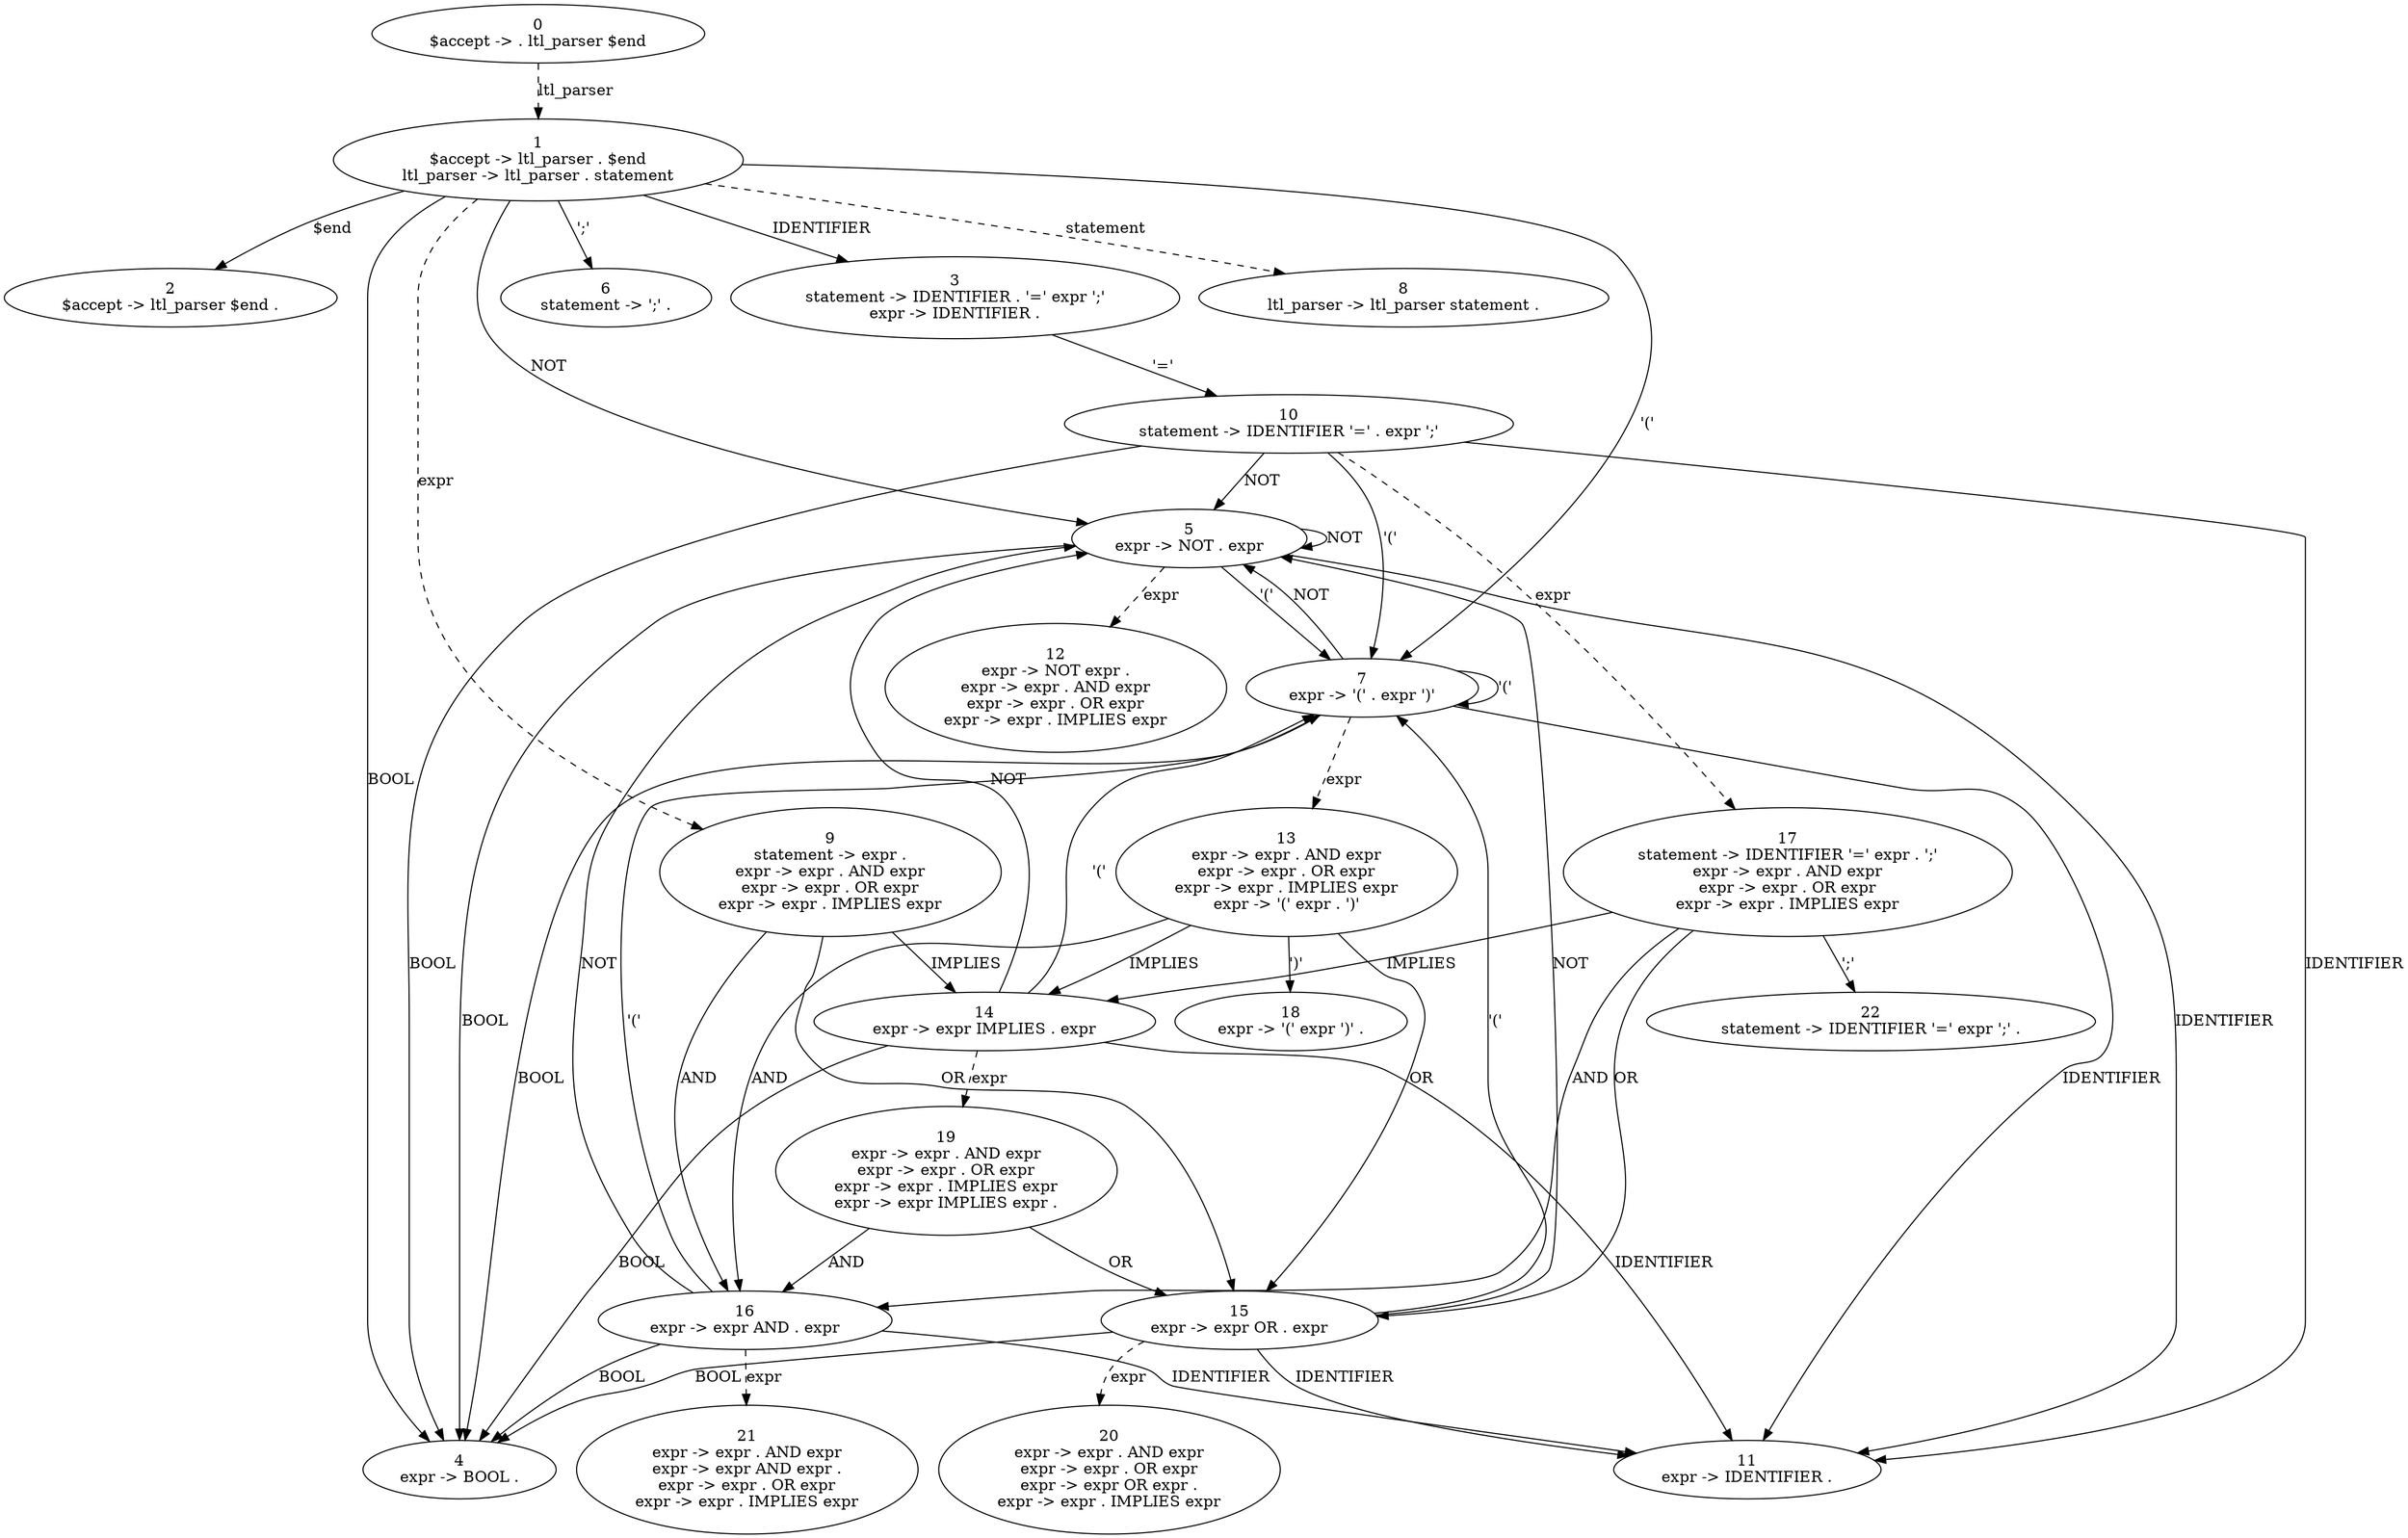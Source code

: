 // Generated by GNU Bison 2.5.
// Report bugs to <bug-bison@gnu.org>.
// Home page: <http://www.gnu.org/software/bison/>.

digraph "ltl_parser.y"
{
  0 [label="0\n$accept -> . ltl_parser $end"]
  0 -> 1 [style=dashed label="ltl_parser"]
  1 [label="1\n$accept -> ltl_parser . $end\nltl_parser -> ltl_parser . statement"]
  1 -> 2 [style=solid label="$end"]
  1 -> 3 [style=solid label="IDENTIFIER"]
  1 -> 4 [style=solid label="BOOL"]
  1 -> 5 [style=solid label="NOT"]
  1 -> 6 [style=solid label="';'"]
  1 -> 7 [style=solid label="'('"]
  1 -> 8 [style=dashed label="statement"]
  1 -> 9 [style=dashed label="expr"]
  2 [label="2\n$accept -> ltl_parser $end ."]
  3 [label="3\nstatement -> IDENTIFIER . '=' expr ';'\nexpr -> IDENTIFIER ."]
  3 -> 10 [style=solid label="'='"]
  4 [label="4\nexpr -> BOOL ."]
  5 [label="5\nexpr -> NOT . expr"]
  5 -> 11 [style=solid label="IDENTIFIER"]
  5 -> 4 [style=solid label="BOOL"]
  5 -> 5 [style=solid label="NOT"]
  5 -> 7 [style=solid label="'('"]
  5 -> 12 [style=dashed label="expr"]
  6 [label="6\nstatement -> ';' ."]
  7 [label="7\nexpr -> '(' . expr ')'"]
  7 -> 11 [style=solid label="IDENTIFIER"]
  7 -> 4 [style=solid label="BOOL"]
  7 -> 5 [style=solid label="NOT"]
  7 -> 7 [style=solid label="'('"]
  7 -> 13 [style=dashed label="expr"]
  8 [label="8\nltl_parser -> ltl_parser statement ."]
  9 [label="9\nstatement -> expr .\nexpr -> expr . AND expr\nexpr -> expr . OR expr\nexpr -> expr . IMPLIES expr"]
  9 -> 14 [style=solid label="IMPLIES"]
  9 -> 15 [style=solid label="OR"]
  9 -> 16 [style=solid label="AND"]
  10 [label="10\nstatement -> IDENTIFIER '=' . expr ';'"]
  10 -> 11 [style=solid label="IDENTIFIER"]
  10 -> 4 [style=solid label="BOOL"]
  10 -> 5 [style=solid label="NOT"]
  10 -> 7 [style=solid label="'('"]
  10 -> 17 [style=dashed label="expr"]
  11 [label="11\nexpr -> IDENTIFIER ."]
  12 [label="12\nexpr -> NOT expr .\nexpr -> expr . AND expr\nexpr -> expr . OR expr\nexpr -> expr . IMPLIES expr"]
  13 [label="13\nexpr -> expr . AND expr\nexpr -> expr . OR expr\nexpr -> expr . IMPLIES expr\nexpr -> '(' expr . ')'"]
  13 -> 14 [style=solid label="IMPLIES"]
  13 -> 15 [style=solid label="OR"]
  13 -> 16 [style=solid label="AND"]
  13 -> 18 [style=solid label="')'"]
  14 [label="14\nexpr -> expr IMPLIES . expr"]
  14 -> 11 [style=solid label="IDENTIFIER"]
  14 -> 4 [style=solid label="BOOL"]
  14 -> 5 [style=solid label="NOT"]
  14 -> 7 [style=solid label="'('"]
  14 -> 19 [style=dashed label="expr"]
  15 [label="15\nexpr -> expr OR . expr"]
  15 -> 11 [style=solid label="IDENTIFIER"]
  15 -> 4 [style=solid label="BOOL"]
  15 -> 5 [style=solid label="NOT"]
  15 -> 7 [style=solid label="'('"]
  15 -> 20 [style=dashed label="expr"]
  16 [label="16\nexpr -> expr AND . expr"]
  16 -> 11 [style=solid label="IDENTIFIER"]
  16 -> 4 [style=solid label="BOOL"]
  16 -> 5 [style=solid label="NOT"]
  16 -> 7 [style=solid label="'('"]
  16 -> 21 [style=dashed label="expr"]
  17 [label="17\nstatement -> IDENTIFIER '=' expr . ';'\nexpr -> expr . AND expr\nexpr -> expr . OR expr\nexpr -> expr . IMPLIES expr"]
  17 -> 14 [style=solid label="IMPLIES"]
  17 -> 15 [style=solid label="OR"]
  17 -> 16 [style=solid label="AND"]
  17 -> 22 [style=solid label="';'"]
  18 [label="18\nexpr -> '(' expr ')' ."]
  19 [label="19\nexpr -> expr . AND expr\nexpr -> expr . OR expr\nexpr -> expr . IMPLIES expr\nexpr -> expr IMPLIES expr ."]
  19 -> 15 [style=solid label="OR"]
  19 -> 16 [style=solid label="AND"]
  20 [label="20\nexpr -> expr . AND expr\nexpr -> expr . OR expr\nexpr -> expr OR expr .\nexpr -> expr . IMPLIES expr"]
  21 [label="21\nexpr -> expr . AND expr\nexpr -> expr AND expr .\nexpr -> expr . OR expr\nexpr -> expr . IMPLIES expr"]
  22 [label="22\nstatement -> IDENTIFIER '=' expr ';' ."]
}
